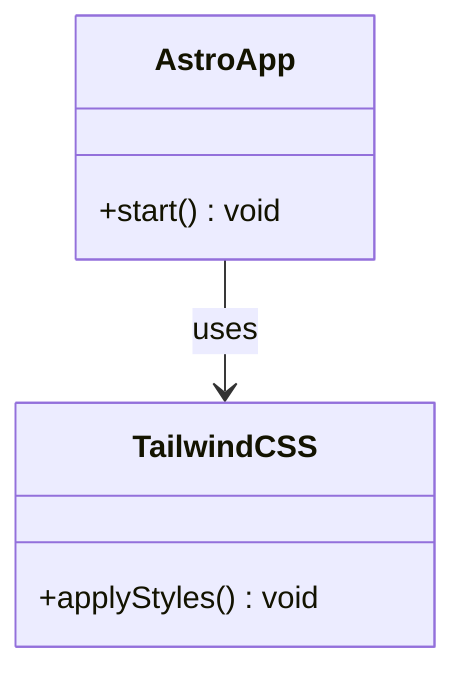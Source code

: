 classDiagram
    class AstroApp {
        +start() void
    }
    class TailwindCSS {
        +applyStyles() void
    }
    AstroApp --> TailwindCSS : uses